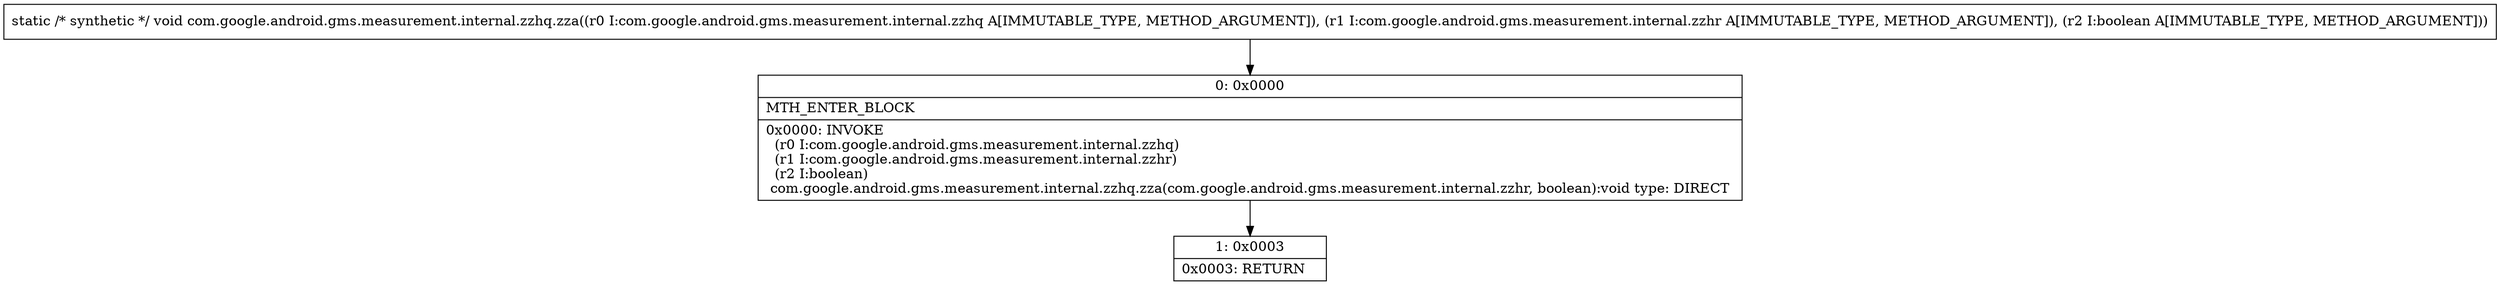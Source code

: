 digraph "CFG forcom.google.android.gms.measurement.internal.zzhq.zza(Lcom\/google\/android\/gms\/measurement\/internal\/zzhq;Lcom\/google\/android\/gms\/measurement\/internal\/zzhr;Z)V" {
Node_0 [shape=record,label="{0\:\ 0x0000|MTH_ENTER_BLOCK\l|0x0000: INVOKE  \l  (r0 I:com.google.android.gms.measurement.internal.zzhq)\l  (r1 I:com.google.android.gms.measurement.internal.zzhr)\l  (r2 I:boolean)\l com.google.android.gms.measurement.internal.zzhq.zza(com.google.android.gms.measurement.internal.zzhr, boolean):void type: DIRECT \l}"];
Node_1 [shape=record,label="{1\:\ 0x0003|0x0003: RETURN   \l}"];
MethodNode[shape=record,label="{static \/* synthetic *\/ void com.google.android.gms.measurement.internal.zzhq.zza((r0 I:com.google.android.gms.measurement.internal.zzhq A[IMMUTABLE_TYPE, METHOD_ARGUMENT]), (r1 I:com.google.android.gms.measurement.internal.zzhr A[IMMUTABLE_TYPE, METHOD_ARGUMENT]), (r2 I:boolean A[IMMUTABLE_TYPE, METHOD_ARGUMENT])) }"];
MethodNode -> Node_0;
Node_0 -> Node_1;
}

